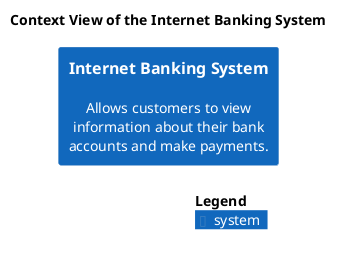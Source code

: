 @startuml context-view
!include <C4/C4_Context.puml>
!include <awslib14/AWSCommon>
!include <awslib14/AWSC4Integration>
!include <azure/AzureCommon>
!include <azure/AzureC4Integration>
!include <tupadr3/common>


LAYOUT_TOP_DOWN()




title Context View of the Internet Banking System
System(mybank_digitalBanking_internetBankingSystem_internetBankingSystem, "Internet Banking System", $descr="Allows customers to view information about their bank accounts and make payments.")
SHOW_LEGEND()
@enduml
